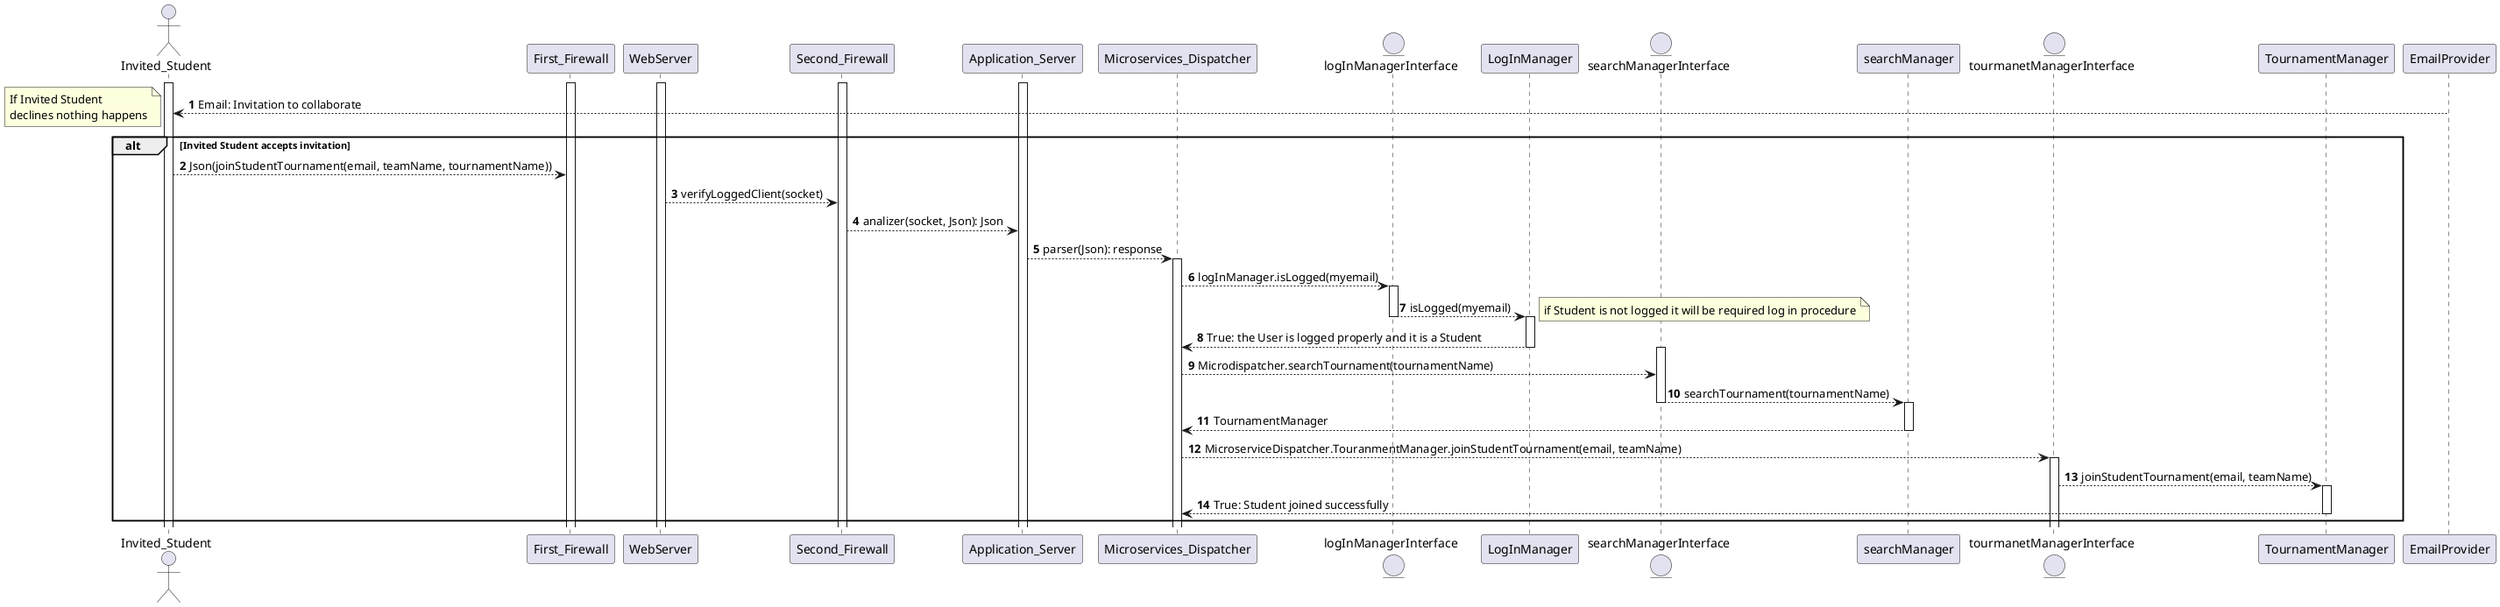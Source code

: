 @startuml

autonumber
actor Invited_Student as U
participant First_Firewall as FF
participant WebServer as WS
participant Second_Firewall as SF
participant Application_Server as AS
participant Microservices_Dispatcher as MD
entity logInManagerInterface as LMI
participant LogInManager as LM
entity searchManagerInterface as SMI
participant searchManager as SM
entity tourmanetManagerInterface as TMI
participant TournamentManager as TM
participant EmailProvider as EP

activate U
activate FF
activate WS
activate SF
activate AS
EP --> U: Email: Invitation to collaborate
alt Invited Student accepts invitation
    note left
        If Invited Student
        declines nothing happens
    end note
    U --> FF: Json(joinStudentTournament(email, teamName, tournamentName))
    WS-->SF: verifyLoggedClient(socket)
    SF-->AS: analizer(socket, Json): Json
    AS-->MD: parser(Json): response
    activate MD
    MD-->LMI: logInManager.isLogged(myemail)
    activate LMI
    LMI-->LM: isLogged(myemail) 
    note right
        if Student is not logged it will be required log in procedure
    end note
    deactivate LMI
    activate LM
    LM-->MD: True: the User is logged properly and it is a Student
    deactivate LM
    activate SMI
    MD-->SMI: Microdispatcher.searchTournament(tournamentName)
    SMI-->SM: searchTournament(tournamentName)
    deactivate SMI
    activate SM
    SM --> MD: TournamentManager
    deactivate SM
    MD --> TMI: MicroserviceDispatcher.TouranmentManager.joinStudentTournament(email, teamName)
    activate TMI
    TMI --> TM: joinStudentTournament(email, teamName)
    activate TM
    TM --> MD: True: Student joined successfully
    deactivate TM  
end
@enduml